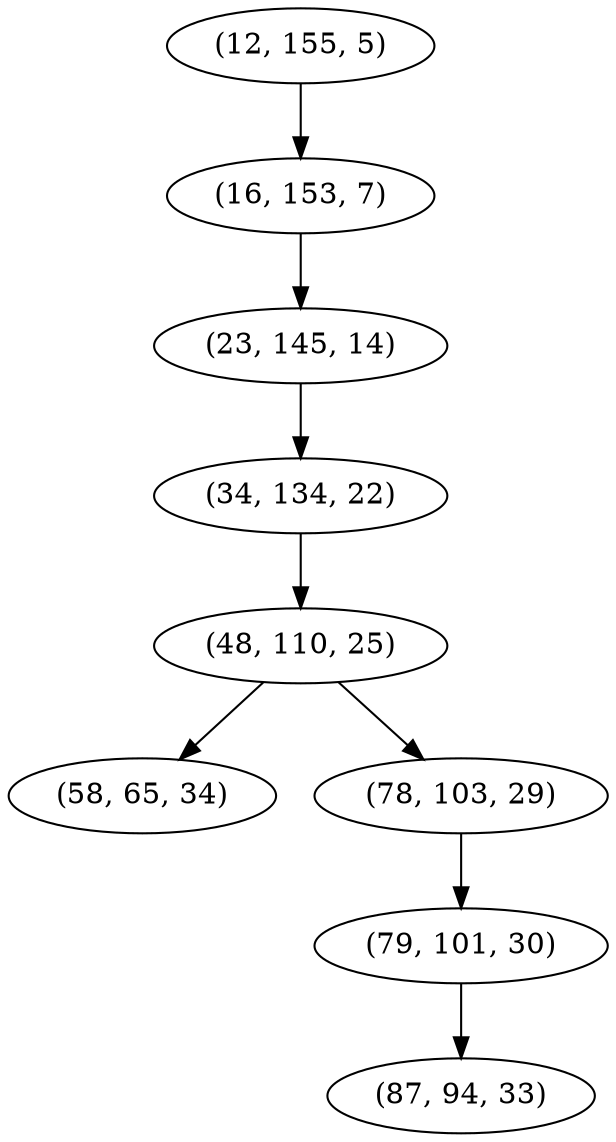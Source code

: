 digraph tree {
    "(12, 155, 5)";
    "(16, 153, 7)";
    "(23, 145, 14)";
    "(34, 134, 22)";
    "(48, 110, 25)";
    "(58, 65, 34)";
    "(78, 103, 29)";
    "(79, 101, 30)";
    "(87, 94, 33)";
    "(12, 155, 5)" -> "(16, 153, 7)";
    "(16, 153, 7)" -> "(23, 145, 14)";
    "(23, 145, 14)" -> "(34, 134, 22)";
    "(34, 134, 22)" -> "(48, 110, 25)";
    "(48, 110, 25)" -> "(58, 65, 34)";
    "(48, 110, 25)" -> "(78, 103, 29)";
    "(78, 103, 29)" -> "(79, 101, 30)";
    "(79, 101, 30)" -> "(87, 94, 33)";
}
